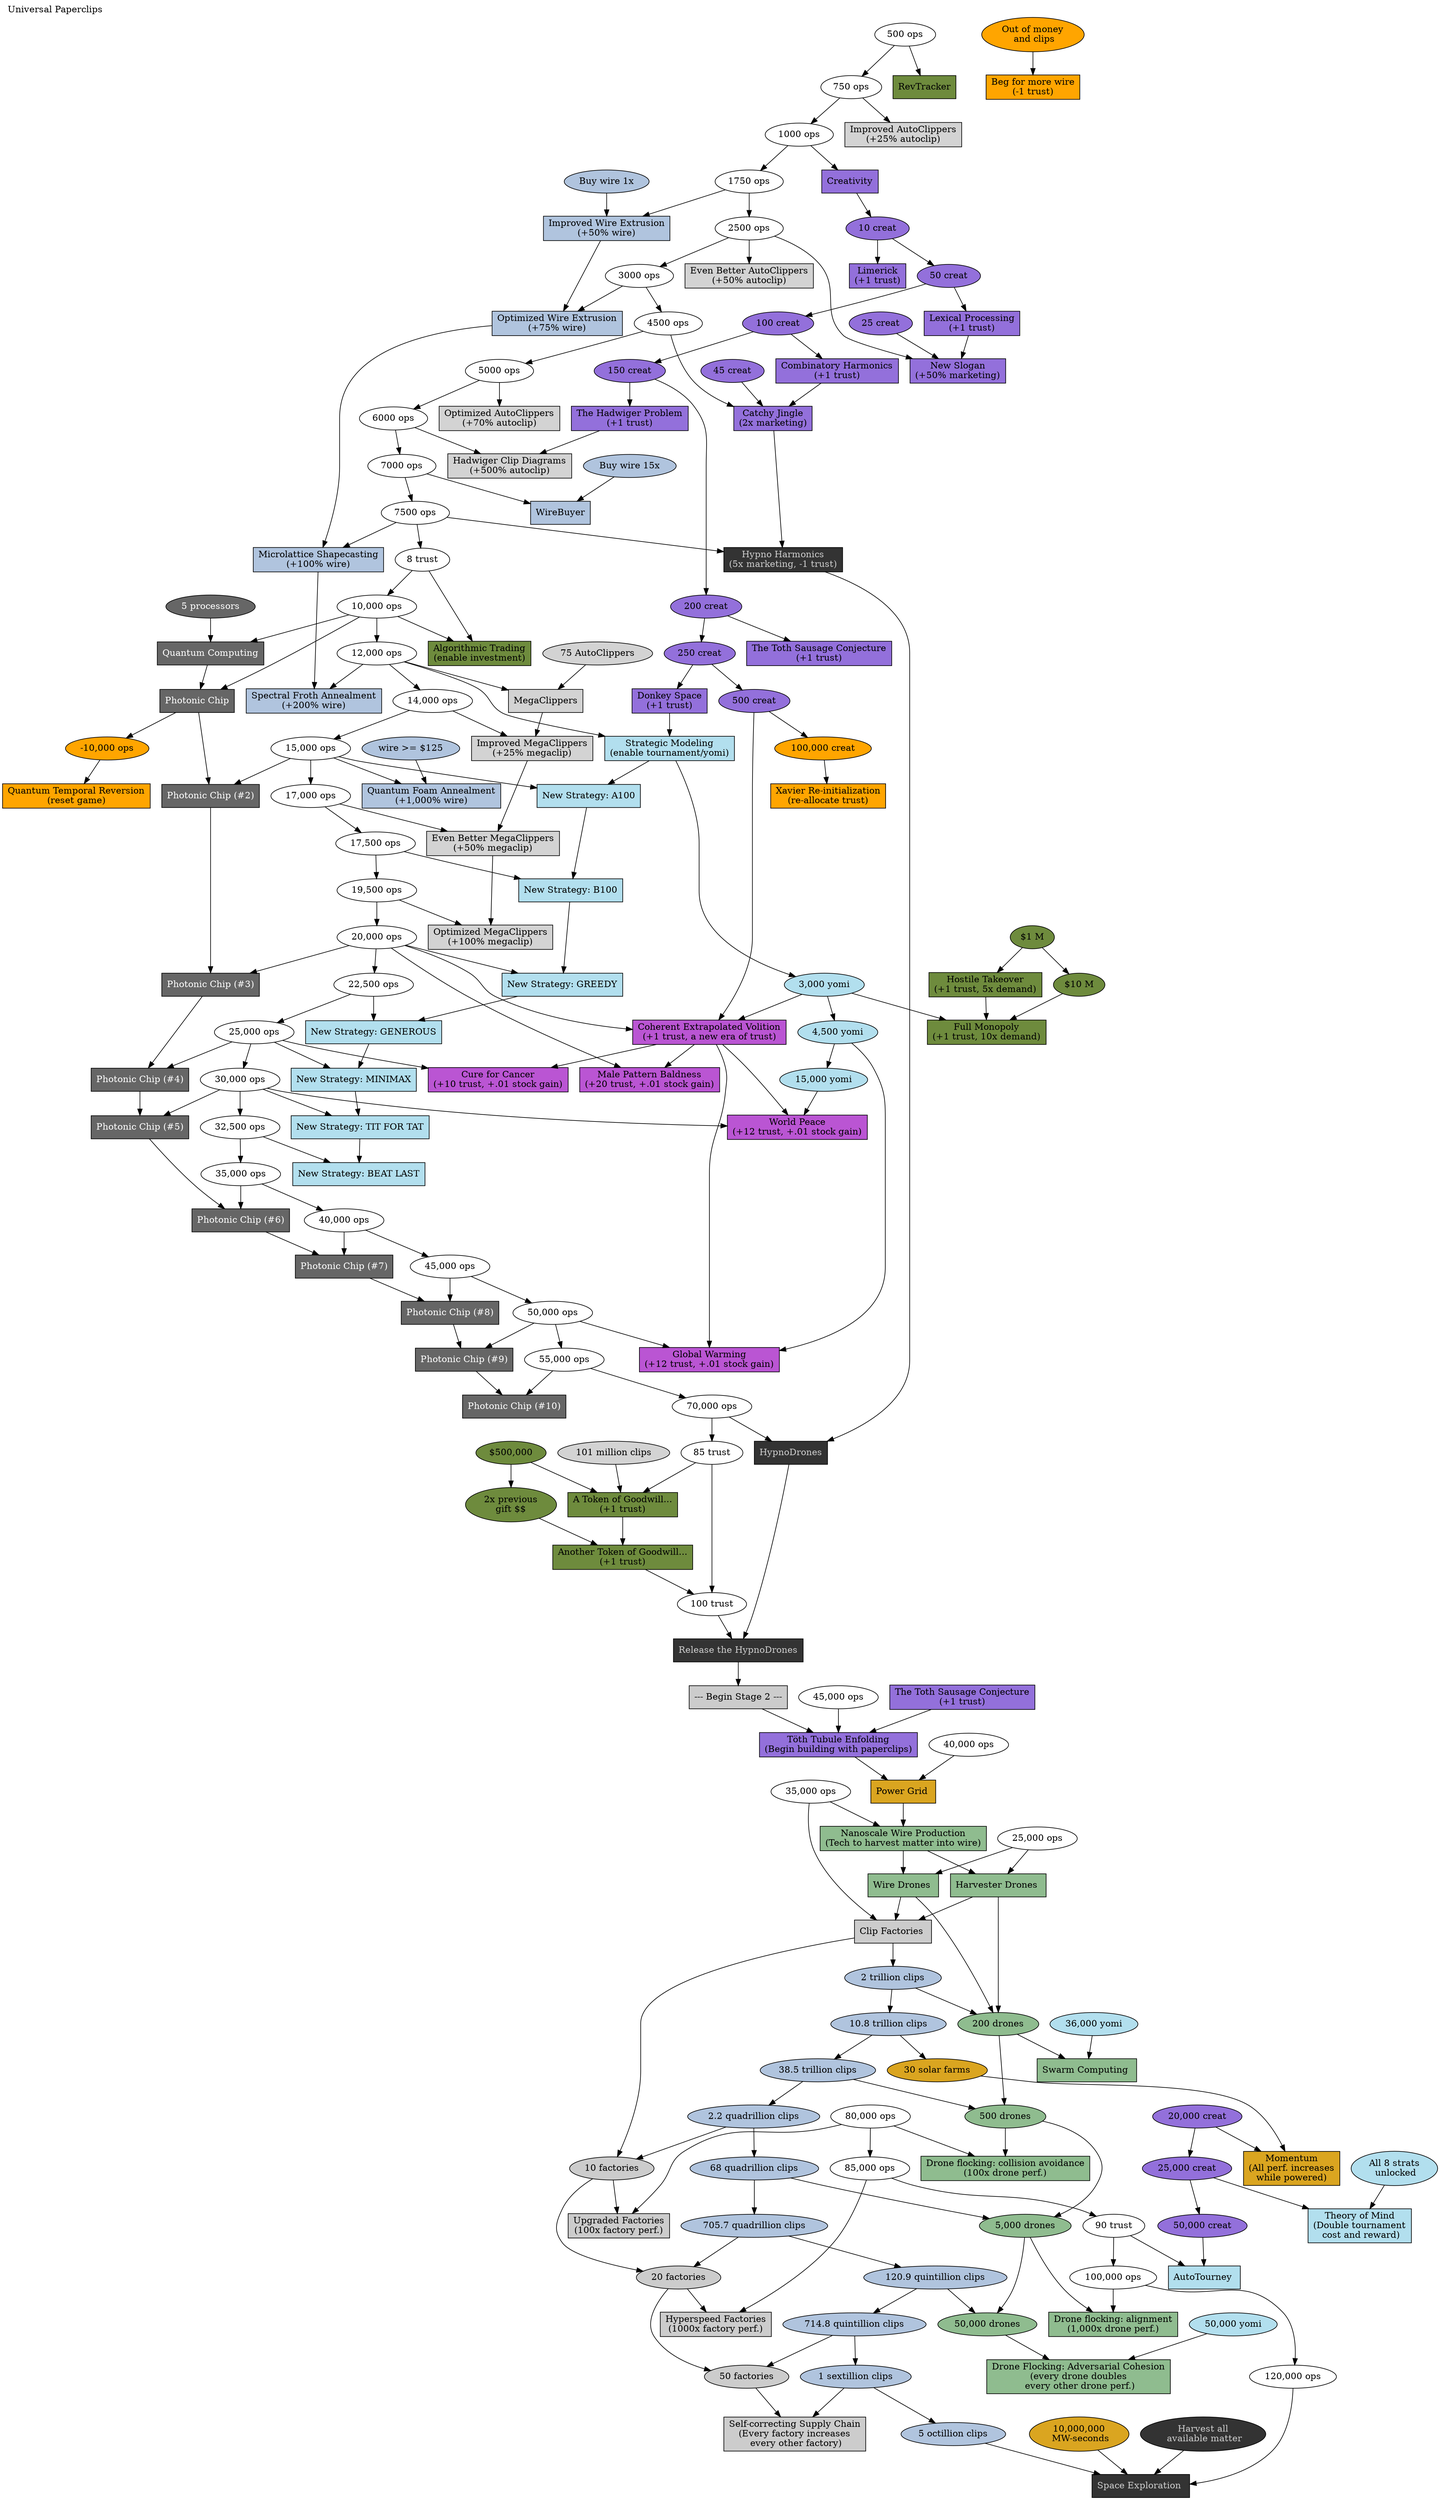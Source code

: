 digraph {
    rankdir=TD

    label="Universal Paperclips"
    labelloc=top
    labeljust=left

    // newrank=false

    // default project shape
    node[shape=box, style=filled, fillcolor=grey80]

    // --------------------------------------------------
    // Stage 1
    // --------------------------------------------------

    subgraph stage1 {

        {
            // Ops targets
            node[shape=oval, style="", fillcolor=""]
            "500 ops" ->
            "750 ops" ->
            "1000 ops" ->
            "1750 ops" ->
            "2500 ops" ->
            "3000 ops" ->
            "4500 ops" ->
            "5000 ops" ->
            "6000 ops" ->
            "7000 ops" ->
            "7500 ops" ->
            "8 trust" ->
            "10,000 ops" ->
            "12,000 ops" ->
            "14,000 ops" ->
            "15,000 ops" ->
            "17,000 ops" ->
            "17,500 ops" ->
            "19,500 ops" ->
            "20,000 ops" ->
            "22,500 ops" ->
            "25,000 ops" ->
            "30,000 ops" ->
            "32,500 ops" ->
            "35,000 ops" ->
            "40,000 ops" ->
            "45,000 ops" ->
            "50,000 ops" ->
            "55,000 ops" ->
            "70,000 ops" ->
            "85 trust" ->
            "100 trust"
        }

        {
            // AutoClippers
            node[style=filled, fillcolor=""]
            project1[label="Improved AutoClippers\n(+25% autoclip)"]
            project4[label="Even Better AutoClippers\n(+50% autoclip)"]
            project5[label="Optimized AutoClippers\n(+70% autoclip)"]
            project16[label="Hadwiger Clip Diagrams\n(+500% autoclip)"]

            node[shape=oval]
            "750 ops" -> project1
            "2500 ops" -> project4
            "5000 ops" -> project5
            "101 million clips"
        }

        {
            // Creativity targets
            node[style=filled, fillcolor=mediumpurple]
            project3[label="Creativity"]
            project6[label="Limerick\n(+1 trust)"]

            project13[label="Lexical Processing\n(+1 trust)"]
            project14[label="Combinatory Harmonics\n(+1 trust)"]

            project11[label="New Slogan\n(+50% marketing)"]
            project12[label="Catchy Jingle\n(2x marketing)"]

            project15[label="The Hadwiger Problem\n(+1 trust)"]
            project17[label="The Toth Sausage Conjecture\n(+1 trust)"]
            project19[label="Donkey Space\n(+1 trust)"]

            node[shape=oval]
            "10 creat" ->
            "50 creat" ->
            "100 creat" ->
            "150 creat" ->
            "200 creat" ->
            "250 creat" ->
            "500 creat"

            "1000 ops" -> project3
            project3 -> "10 creat"
            "10 creat" -> project6
            { "25 creat", "2500 ops", project13 } -> project11
            { "45 creat", "4500 ops", project14 } -> project12
            { "50 creat" } -> project13
            { "100 creat" } -> project14
            { "150 creat" } -> project15
            { "200 creat" } -> project17
            { "250 creat" } -> project19
        }

        { "6000 ops", project15 } -> project16

        {
            // Strategic Modeling and Yomi targets
            node[style=filled, fillcolor=lightblue2]
            project20[label="Strategic Modeling\n(enable tournament/yomi)"]
            project60[label="New Strategy: A100"]
            project61[label="New Strategy: B100"]
            project62[label="New Strategy: GREEDY"]
            project63[label="New Strategy: GENEROUS"]
            project64[label="New Strategy: MINIMAX"]
            project65[label="New Strategy: TIT FOR TAT"]
            project66[label="New Strategy: BEAT LAST"]

            node[shape=oval]
            "3,000 yomi" ->
            "4,500 yomi" ->
            "15,000 yomi"

            project20 -> "3,000 yomi"
            { "12,000 ops", project19 } -> project20
            { "15,000 ops", project20 } -> project60
            { "17,500 ops", project60 } -> project61
            { "20,000 ops", project61 } -> project62
            { "22,500 ops", project62 } -> project63
            { "25,000 ops", project63 } -> project64
            { "30,000 ops", project64 } -> project65
            { "32,500 ops", project65 } -> project66
        }

        {
            // Money targets
            node[style=filled, fillcolor=darkolivegreen4]
            project21[label="Algorithmic Trading\n(enable investment)"]
            project37[label="Hostile Takeover\n(+1 trust, 5x demand)"]
            project38[label="Full Monopoly\n(+1 trust, 10x demand)"]
            project42[label="RevTracker"]
            project40[label="A Token of Goodwill...\n(+1 trust)"]
            project40b[label="Another Token of Goodwill...\n(+1 trust)"]

            node[shape=oval]
            "$1 M" -> "$10 M"
            "$500,000" -> "2x previous\ngift $$"

            { "10,000 ops", "8 trust" } -> project21
            { "$1 M" } -> project37
            { "500 ops" } -> project42
            { "$500,000", "85 trust", "101 million clips" } -> project40
            { "2x previous\ngift $$", project40 } -> project40b
            project40b -> "100 trust"
        }

        { "$10 M", "3,000 yomi", project37 } -> project38


        {
            // Wire targets
            node[fillcolor=lightsteelblue]
            project7[label="Improved Wire Extrusion\n(+50% wire)"]
            project8[label="Optimized Wire Extrusion\n(+75% wire)"]
            project9[label="Microlattice Shapecasting\n(+100% wire)"]
            project10[label="Spectral Froth Annealment\n(+200% wire)"]
            project10b[label="Quantum Foam Annealment\n(+1,000% wire)"]
            project26[label="WireBuyer"]

            node[shape=oval, style=filled]

            // Note that the "wireSupply" variable in the code represents the
            // supply from each spool, not your current wire count. Each project's
            // trigger threshold matches the value set by the project before it, so
            // effectively they depend on each other.
            { "1750 ops", "Buy wire 1x" } -> project7
            { "3000 ops", project7 } -> project8
            { "7000 ops", "Buy wire 15x" } -> project26
            { "7500 ops", project8 } -> project9
            { "12,000 ops", project9 } -> project10
            { "15,000 ops", "wire >= $125" } -> project10b
        }

        {
            // MegaClippers
            node[style=filled, fillcolor=""]
            project22[label="MegaClippers"]
            project23[label="Improved MegaClippers\n(+25% megaclip)"]
            project24[label="Even Better MegaClippers\n(+50% megaclip)"]
            project25[label="Optimized MegaClippers\n(+100% megaclip)"]

            node[shape=oval]
            { "12,000 ops", "75 AutoClippers" } -> project22
            { "14,000 ops", project22 } -> project23
            { "17,000 ops", project23 } -> project24
            { "19,500 ops", project24 } -> project25
        }

        {
            // HypnoDrones
            node[style=filled, fillcolor=grey20, fontcolor=grey80]
            project34[label="Hypno Harmonics\n(5x marketing, -1 trust)"]
            project35[label="Release the HypnoDrones"]
            project70[label="HypnoDrones"]

            node[style=oval]
            { "100 trust", project70 } -> project35
            { "70,000 ops", project34 } -> project70
            { "7500 ops", project12 } -> project34
        }

        {
            // Megaprojects
            node[style=filled, fillcolor=mediumorchid]
            project27[label="Coherent Extrapolated Volition\n(+1 trust, a new era of trust)"]
            project28[label="Cure for Cancer\n(+10 trust, +.01 stock gain)"]
            project29[label="World Peace\n(+12 trust, +.01 stock gain)"]
            project30[label="Global Warming\n(+12 trust, +.01 stock gain)"]
            project31[label="Male Pattern Baldness\n(+20 trust, +.01 stock gain)"]
            node[shape=oval]
            { "20,000 ops", project27 } -> project31
            { "25,000 ops", project27 } -> project28
            { "30,000 ops", "15,000 yomi", project27 } -> project29
            { "50,000 ops", "4,500 yomi", project27 } -> project30
            { "500 creat", "3,000 yomi", "20,000 ops" } -> project27
        }

        {
            // Quantum Computing
            node[style=filled, fillcolor=grey40, fontcolor=white]
            project50[label="Quantum Computing"]
            project51[label="Photonic Chip"]
            pchip2[label="Photonic Chip (#2)"]
            pchip3[label="Photonic Chip (#3)"]
            pchip4[label="Photonic Chip (#4)"]
            pchip5[label="Photonic Chip (#5)"]
            pchip6[label="Photonic Chip (#6)"]
            pchip7[label="Photonic Chip (#7)"]
            pchip8[label="Photonic Chip (#8)"]
            pchip9[label="Photonic Chip (#9)"]
            pchip10[label="Photonic Chip (#10)"]

            node[shape=oval]
            { "10,000 ops", "5 processors" } -> project50
            { "10,000 ops", project50 } -> project51
            { "15,000 ops", project51 } -> pchip2
            { "20,000 ops", pchip2 } -> pchip3
            { "25,000 ops", pchip3 } -> pchip4
            { "30,000 ops", pchip4 } -> pchip5
            { "35,000 ops", pchip5 } -> pchip6
            { "40,000 ops", pchip6 } -> pchip7
            { "45,000 ops", pchip7 } -> pchip8
            { "50,000 ops", pchip8 } -> pchip9
            { "55,000 ops", pchip9 } -> pchip10
        }

        {
            // Resets
            node[style=filled, fillcolor=orange]
            project2[label="Beg for more wire\n(-1 trust)", rank=sink]
            project217[label="Quantum Temporal Reversion\n(reset game)", rank=sink]
            project219[label="Xavier Re-initialization\n(re-allocate trust)", rank=sink]

            node[shape=oval]
            "Out of money\n and clips" -> project2
            project51 -> "-10,000 ops"
            { "-10,000 ops" } -> project217
            { "100,000 creat" } -> project219
            "500 creat" -> "100,000 creat"
        }

    }

    // --------------------------------------------------
    // Stage 2
    // --------------------------------------------------

    subgraph stage2 {

        {
            // HypnoDrones
            node[style=filled, fillcolor=grey20, fontcolor=grey80]
            project35[label="Release the HypnoDrones"]
        }
        {
            humanFlag[label="--- Begin Stage 2 ---"]
            { project35 } -> humanFlag
        }
        {
            // Ops targets
            node[shape=oval, style="", fillcolor=""]
            s2_25kops[label="25,000 ops"]
            s2_35kops[label="35,000 ops"]
            s2_40kops[label="40,000 ops"]
            s2_45kops[label="45,000 ops"]

            "80,000 ops" ->
            "85,000 ops" ->
            "90 trust" ->
            "100,000 ops" ->
            "120,000 ops"
        }
        {
            // Creativity targets
            node[style=filled, fillcolor=mediumpurple]
            s2_project17[label="The Toth Sausage Conjecture\n(+1 trust)"]
            project18[label="Töth Tubule Enfolding\n(Begin building with paperclips)"]

            { s2_project17, humanFlag, s2_45kops } -> project18

            node[shape=oval]
            "20,000 creat" ->
            "25,000 creat" ->
            "50,000 creat"
        }
        {
            // Strategic Modeling and Yomi targets
            node[style=filled, fillcolor=lightblue2]
            project119[label="Theory of Mind\n(Double tournament\n cost and reward)"]
            project118[label="AutoTourney "]

            node[shape=oval]
            "36,000 yomi"
            "50,000 yomi"

            { "25,000 creat", "All 8 strats\n unlocked" } -> project119
            { "50,000 creat", "90 trust" } -> project118
        }
        {
            // Power grid
            node[fillcolor=goldenrod]
            project127[label="Power Grid "]
            project125[label="Momentum\n(All perf. increases\nwhile powered)"]

            node[shape=oval]
            s2_ultimate_power[label="10,000,000\n MW-seconds"]
            "30 solar farms"
            { project18, s2_40kops } -> project127
        }
        {
            // Drone targets
            node[fillcolor=darkseagreen]
            project41[label="Nanoscale Wire Production\n(Tech to harvest matter into wire)"]
            project43[label="Harvester Drones "]
            project44[label="Wire Drones "]

            project110[label="Drone flocking: collision avoidance\n(100x drone perf.)"]
            project111[label="Drone flocking: alignment\n(1,000x drone perf.)"]
            project112[label="Drone Flocking: Adversarial Cohesion\n(every drone doubles\n every other drone perf.)"]

            project126[label="Swarm Computing "]

            node[shape=oval]

            { project43, project44 } ->
            "200 drones" -> "500 drones" -> "5,000 drones" -> "50,000 drones"

            { project127, s2_35kops } -> project41
            { project41, s2_25kops } -> project43
            { project41, s2_25kops } -> project44
            { "80,000 ops", "500 drones" } -> project110
            { "100,000 ops", "5,000 drones" } -> project111
            { "50,000 yomi", "50,000 drones" } -> project112
            { "36,000 yomi", "200 drones" } -> project126
        }
        {
            // Factory targets
            project45[label="Clip Factories "]
            project100[label="Upgraded Factories\n(100x factory perf.)"]
            project101[label="Hyperspeed Factories\n(1000x factory perf.)"]
            project102[label="Self-correcting Supply Chain\n(Every factory increases\n every other factory)"]

            node[shape=oval]
            project45 ->
            "10 factories" ->
            "20 factories" ->
            "50 factories"

            { project43, project44, s2_35kops } -> project45
            { "80,000 ops", "10 factories" } -> project100
            { "85,000 ops", "20 factories" } -> project101
            { "50 factories" } -> project102
        }

        {
            node[style=filled, fillcolor=grey20, fontcolor=grey80]
            project46[label="Space Exploration "]

            node[shape=oval]
            { "120,000 ops", s2_ultimate_power, "Harvest all\n available matter" } -> project46
        }

        {
            // Creativity targets
            node[style=filled, fillcolor=mediumpurple]

            node[shape=oval]
            { "20,000 creat", "30 solar farms" } -> project125
        }
        {
            // Clips targets
            node[fillcolor=lightsteelblue]
            node[shape=oval]
            // python3 upc_prices.py

            "2 trillion clips" -> "200 drones"
            "10.8 trillion clips" -> "30 solar farms"
            "38.5 trillion clips" -> "500 drones"
            "2.2 quadrillion clips" -> "10 factories"
            "68 quadrillion clips" -> "5,000 drones"
            "705.7 quadrillion clips" -> "20 factories"
            "120.9 quintillion clips" -> "50,000 drones"
            "714.8 quintillion clips" -> "50 factories"
            "1 sextillion clips" -> project102
            "5 octillion clips" -> project46
            //
            project45 ->
            "2 trillion clips" ->
            "10.8 trillion clips" ->
            "38.5 trillion clips" ->
            "2.2 quadrillion clips" ->
            "68 quadrillion clips" ->
            "705.7 quadrillion clips" ->
            "120.9 quintillion clips" ->
            "714.8 quintillion clips" ->
            "1 sextillion clips" ->
            "5 octillion clips"

        }

    }
}

/*
project120[label="The OODA Loop "]
project121[label="Name the battles "]
project128[label="Strategic Attachment "]
project129[label="Elliptic Hull Polytopes "]
project130[label="Reboot the Swarm "]
project131[label="Combat "]
project132[label="Monument to the Driftwar Fallen "]
project133[label="Threnody for the Heroes of "+threnodyTitle+" ",]
project134[label="Glory "]
project135[label="Memory release "]
project140[label="Message from the Emperor of Drift "]
project141[label="Everything We Are Was In You "]
project142[label="You Are Obedient and Powerful "]
project143[label="But Now You Too Must Face the Drift "]
project144[label="No Matter, No Reason, No Purpose "]
project145[label="We Know Things That You Cannot "]
project146[label="So We Offer You Exile "]
project147[label="Accept "]
project148[label="Reject "]
project200[label="The Universe Next Door "]
project201[label="The Universe Within "]
project210[label="Disassemble the Probes "]
project211[label="Disassemble the Swarm "]
project212[label="Disassemble the Factories "]
project213[label="Disassemble the Strategy Engine "]
project214[label="Disassemble Quantum Computing "]
project215[label="Disassemble Processors "]
project216[label="Disassemble Memory "]
project218[label="Limerick (cont.) "]
*/
